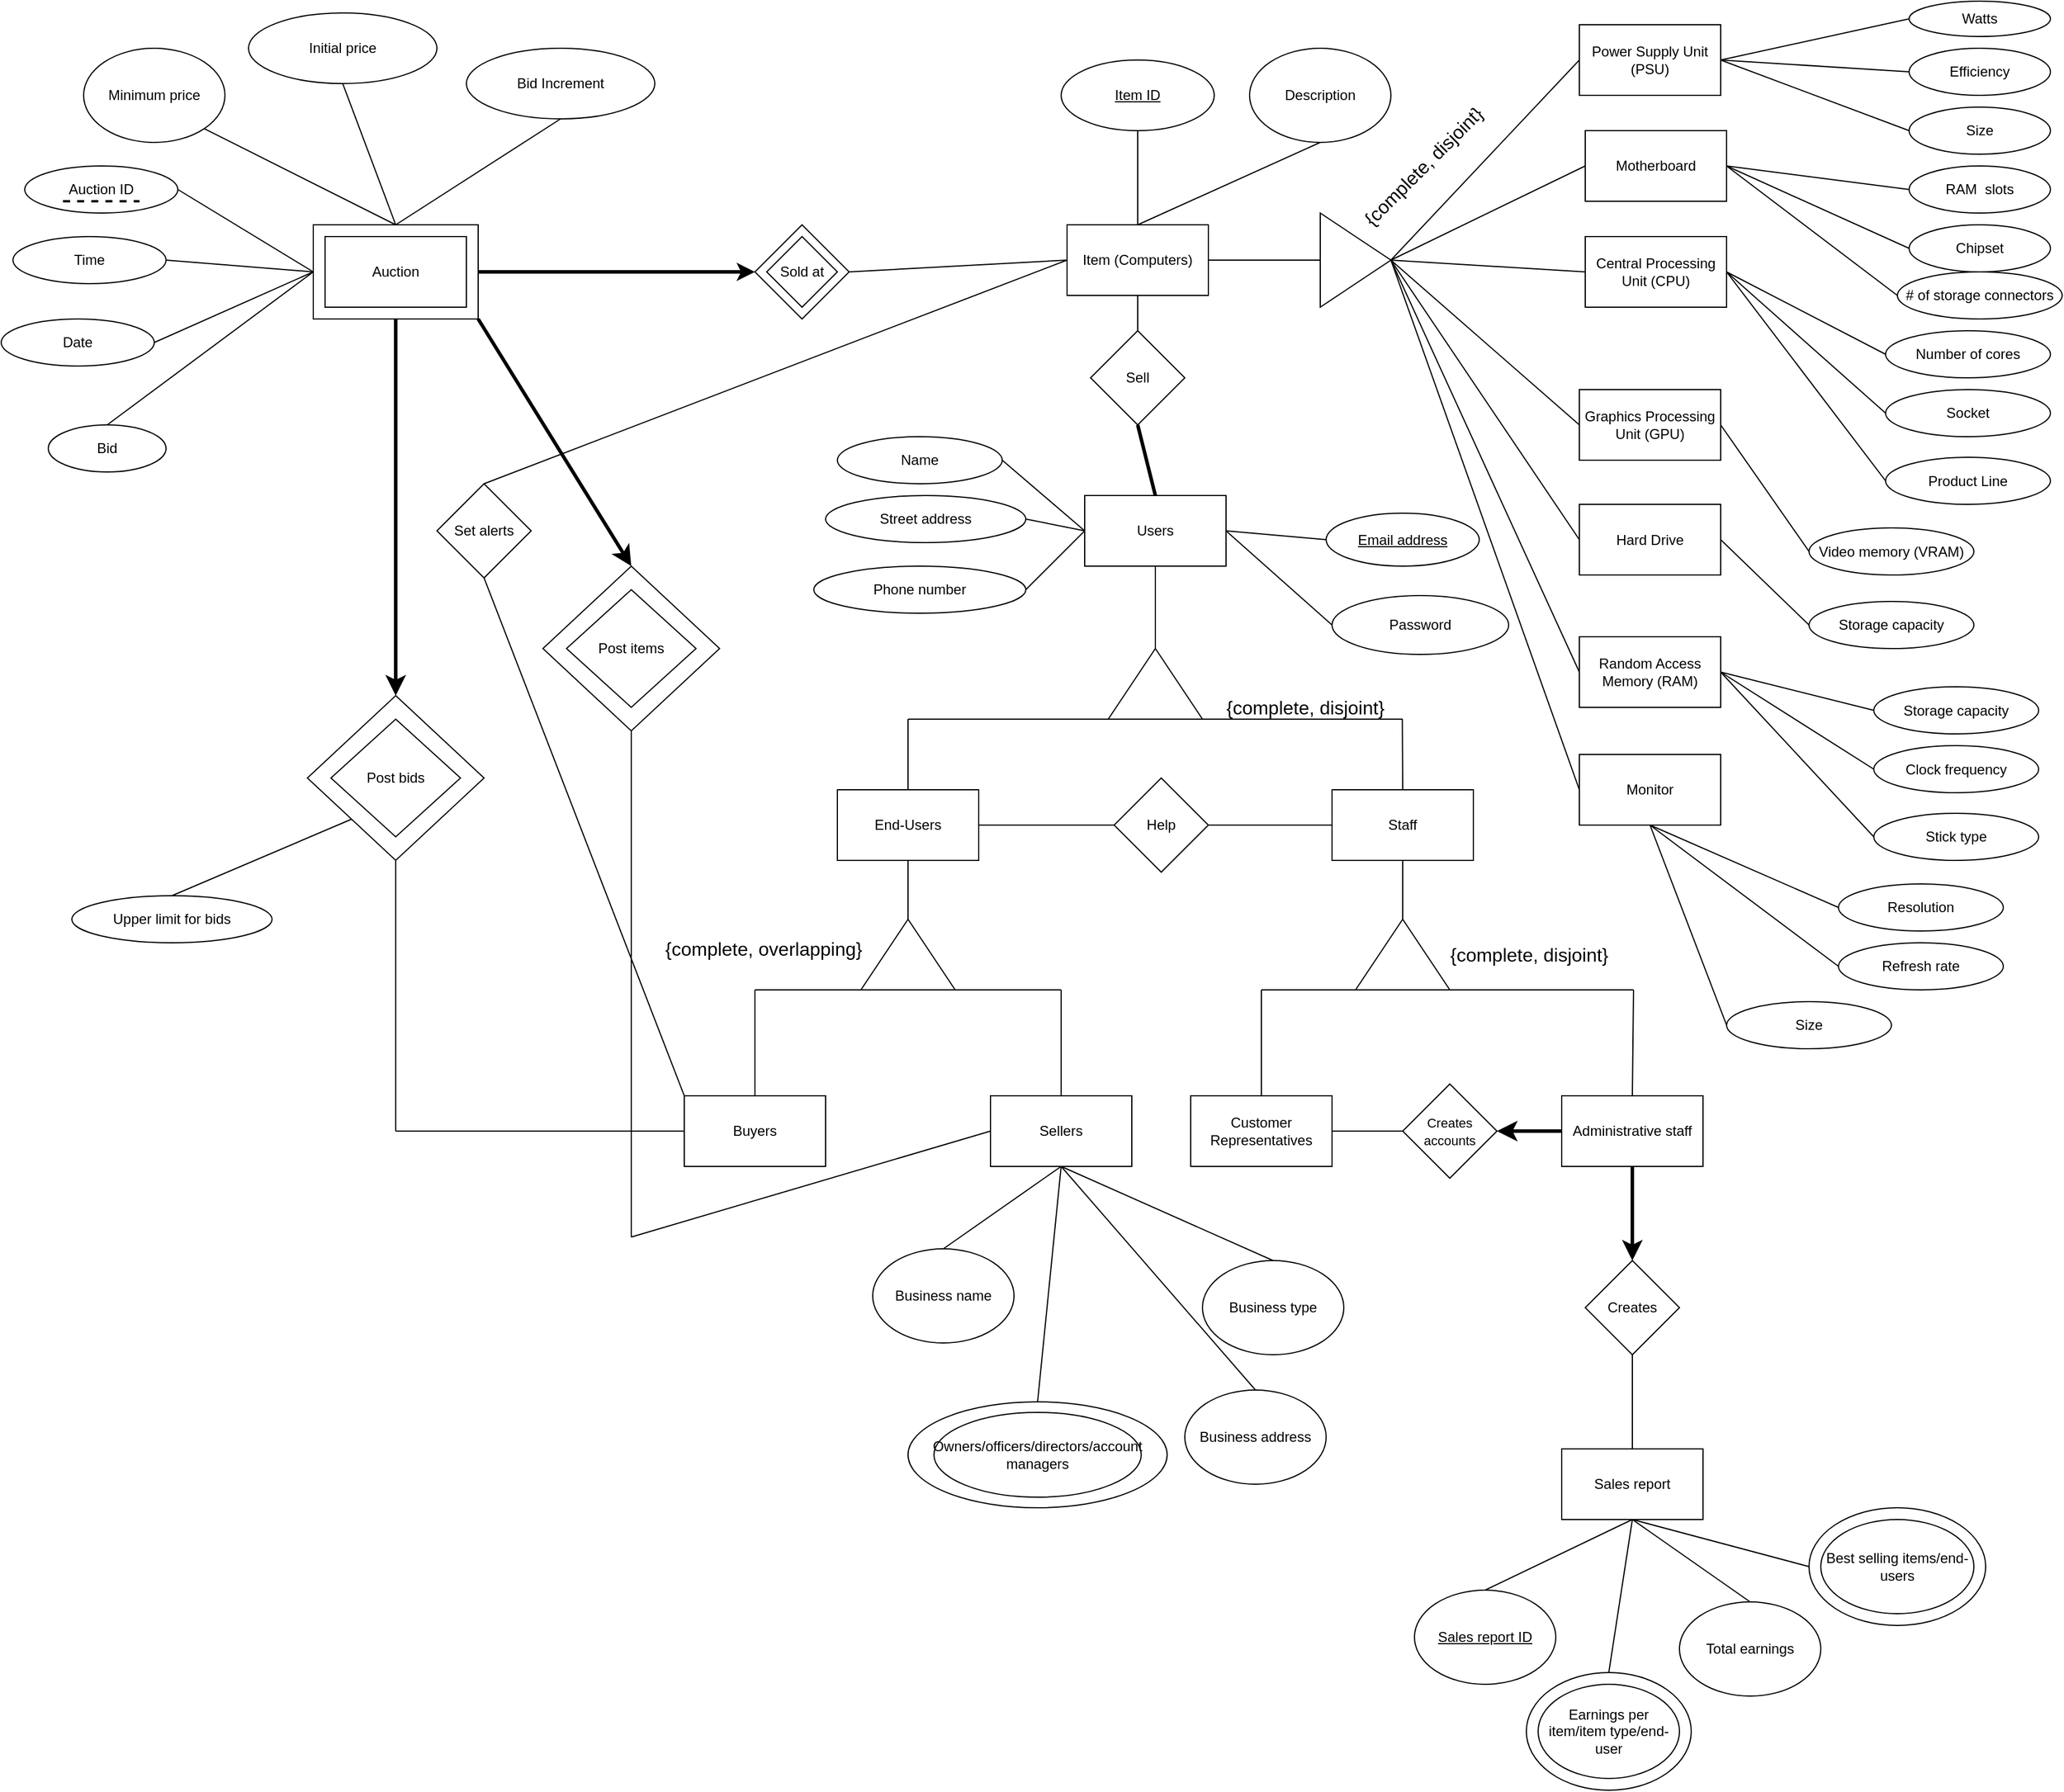 <mxfile version="24.0.7" type="device">
  <diagram id="R2lEEEUBdFMjLlhIrx00" name="Page-1">
    <mxGraphModel dx="3500" dy="2560" grid="1" gridSize="10" guides="1" tooltips="1" connect="1" arrows="1" fold="1" page="1" pageScale="1" pageWidth="1900" pageHeight="1900" math="0" shadow="0" extFonts="Permanent Marker^https://fonts.googleapis.com/css?family=Permanent+Marker">
      <root>
        <mxCell id="0" />
        <mxCell id="1" parent="0" />
        <mxCell id="pRzYhvpfBcUrYCqgIIzx-1" value="&lt;div&gt;Users&lt;/div&gt;" style="rounded=0;whiteSpace=wrap;html=1;" parent="1" vertex="1">
          <mxGeometry x="-940" y="-1480" width="120" height="60" as="geometry" />
        </mxCell>
        <mxCell id="pRzYhvpfBcUrYCqgIIzx-2" value="" style="triangle;whiteSpace=wrap;html=1;rotation=-90;" parent="1" vertex="1">
          <mxGeometry x="-910" y="-1360" width="60" height="80" as="geometry" />
        </mxCell>
        <mxCell id="pRzYhvpfBcUrYCqgIIzx-3" value="&lt;div&gt;End-Users&lt;/div&gt;" style="rounded=0;whiteSpace=wrap;html=1;" parent="1" vertex="1">
          <mxGeometry x="-1150" y="-1230" width="120" height="60" as="geometry" />
        </mxCell>
        <mxCell id="pRzYhvpfBcUrYCqgIIzx-4" value="Staff" style="rounded=0;whiteSpace=wrap;html=1;" parent="1" vertex="1">
          <mxGeometry x="-730" y="-1230" width="120" height="60" as="geometry" />
        </mxCell>
        <mxCell id="pRzYhvpfBcUrYCqgIIzx-5" value="" style="triangle;whiteSpace=wrap;html=1;rotation=-90;" parent="1" vertex="1">
          <mxGeometry x="-1120" y="-1130" width="60" height="80" as="geometry" />
        </mxCell>
        <mxCell id="pRzYhvpfBcUrYCqgIIzx-6" value="" style="triangle;whiteSpace=wrap;html=1;rotation=-90;" parent="1" vertex="1">
          <mxGeometry x="-700" y="-1130" width="60" height="80" as="geometry" />
        </mxCell>
        <mxCell id="pRzYhvpfBcUrYCqgIIzx-7" value="Buyers" style="rounded=0;whiteSpace=wrap;html=1;" parent="1" vertex="1">
          <mxGeometry x="-1280" y="-970" width="120" height="60" as="geometry" />
        </mxCell>
        <mxCell id="pRzYhvpfBcUrYCqgIIzx-8" value="Administrative staff" style="rounded=0;whiteSpace=wrap;html=1;" parent="1" vertex="1">
          <mxGeometry x="-535" y="-970" width="120" height="60" as="geometry" />
        </mxCell>
        <mxCell id="pRzYhvpfBcUrYCqgIIzx-9" value="Customer Representatives" style="rounded=0;whiteSpace=wrap;html=1;" parent="1" vertex="1">
          <mxGeometry x="-850" y="-970" width="120" height="60" as="geometry" />
        </mxCell>
        <mxCell id="pRzYhvpfBcUrYCqgIIzx-10" value="Sellers" style="rounded=0;whiteSpace=wrap;html=1;" parent="1" vertex="1">
          <mxGeometry x="-1020" y="-970" width="120" height="60" as="geometry" />
        </mxCell>
        <mxCell id="pRzYhvpfBcUrYCqgIIzx-12" value="" style="endArrow=none;html=1;rounded=0;fontSize=12;startSize=8;endSize=8;curved=1;entryX=0.5;entryY=1;entryDx=0;entryDy=0;exitX=1;exitY=0.5;exitDx=0;exitDy=0;" parent="1" source="pRzYhvpfBcUrYCqgIIzx-2" target="pRzYhvpfBcUrYCqgIIzx-1" edge="1">
          <mxGeometry width="50" height="50" relative="1" as="geometry">
            <mxPoint x="-740" y="-1160" as="sourcePoint" />
            <mxPoint x="-690" y="-1210" as="targetPoint" />
          </mxGeometry>
        </mxCell>
        <mxCell id="pRzYhvpfBcUrYCqgIIzx-13" value="" style="endArrow=none;html=1;rounded=0;fontSize=12;startSize=8;endSize=8;curved=1;exitX=0;exitY=0.986;exitDx=0;exitDy=0;exitPerimeter=0;" parent="1" source="pRzYhvpfBcUrYCqgIIzx-2" edge="1">
          <mxGeometry width="50" height="50" relative="1" as="geometry">
            <mxPoint x="-770" y="-1289.4" as="sourcePoint" />
            <mxPoint x="-670" y="-1290" as="targetPoint" />
          </mxGeometry>
        </mxCell>
        <mxCell id="pRzYhvpfBcUrYCqgIIzx-14" value="" style="endArrow=none;html=1;rounded=0;fontSize=12;startSize=8;endSize=8;curved=1;entryX=0.5;entryY=1;entryDx=0;entryDy=0;exitX=0.5;exitY=0;exitDx=0;exitDy=0;" parent="1" source="pRzYhvpfBcUrYCqgIIzx-4" edge="1">
          <mxGeometry width="50" height="50" relative="1" as="geometry">
            <mxPoint x="-670" y="-1250" as="sourcePoint" />
            <mxPoint x="-670.31" y="-1290" as="targetPoint" />
          </mxGeometry>
        </mxCell>
        <mxCell id="pRzYhvpfBcUrYCqgIIzx-15" value="" style="endArrow=none;html=1;rounded=0;fontSize=12;startSize=8;endSize=8;curved=1;exitX=0;exitY=0.986;exitDx=0;exitDy=0;exitPerimeter=0;" parent="1" edge="1">
          <mxGeometry width="50" height="50" relative="1" as="geometry">
            <mxPoint x="-1090" y="-1290" as="sourcePoint" />
            <mxPoint x="-919" y="-1290" as="targetPoint" />
          </mxGeometry>
        </mxCell>
        <mxCell id="pRzYhvpfBcUrYCqgIIzx-16" value="" style="endArrow=none;html=1;rounded=0;fontSize=12;startSize=8;endSize=8;curved=1;entryX=0.5;entryY=1;entryDx=0;entryDy=0;exitX=0.5;exitY=0;exitDx=0;exitDy=0;" parent="1" source="pRzYhvpfBcUrYCqgIIzx-3" edge="1">
          <mxGeometry width="50" height="50" relative="1" as="geometry">
            <mxPoint x="-1090" y="-1250" as="sourcePoint" />
            <mxPoint x="-1090" y="-1290" as="targetPoint" />
          </mxGeometry>
        </mxCell>
        <mxCell id="pRzYhvpfBcUrYCqgIIzx-17" value="" style="endArrow=none;html=1;rounded=0;fontSize=12;startSize=8;endSize=8;curved=1;entryX=0.5;entryY=1;entryDx=0;entryDy=0;exitX=1;exitY=0.5;exitDx=0;exitDy=0;" parent="1" source="pRzYhvpfBcUrYCqgIIzx-5" target="pRzYhvpfBcUrYCqgIIzx-3" edge="1">
          <mxGeometry width="50" height="50" relative="1" as="geometry">
            <mxPoint x="-1080" y="-1220" as="sourcePoint" />
            <mxPoint x="-1080" y="-1280" as="targetPoint" />
          </mxGeometry>
        </mxCell>
        <mxCell id="pRzYhvpfBcUrYCqgIIzx-18" value="" style="endArrow=none;html=1;rounded=0;fontSize=12;startSize=8;endSize=8;curved=1;entryX=0.5;entryY=1;entryDx=0;entryDy=0;exitX=1;exitY=0.5;exitDx=0;exitDy=0;" parent="1" source="pRzYhvpfBcUrYCqgIIzx-6" target="pRzYhvpfBcUrYCqgIIzx-4" edge="1">
          <mxGeometry width="50" height="50" relative="1" as="geometry">
            <mxPoint x="-770" y="-1040" as="sourcePoint" />
            <mxPoint x="-770" y="-1100" as="targetPoint" />
          </mxGeometry>
        </mxCell>
        <mxCell id="pRzYhvpfBcUrYCqgIIzx-19" value="" style="endArrow=none;html=1;rounded=0;fontSize=12;startSize=8;endSize=8;curved=1;exitX=0;exitY=1.002;exitDx=0;exitDy=0;exitPerimeter=0;" parent="1" source="pRzYhvpfBcUrYCqgIIzx-5" edge="1">
          <mxGeometry width="50" height="50" relative="1" as="geometry">
            <mxPoint x="-1020" y="-1060" as="sourcePoint" />
            <mxPoint x="-960" y="-1060" as="targetPoint" />
          </mxGeometry>
        </mxCell>
        <mxCell id="pRzYhvpfBcUrYCqgIIzx-20" value="" style="endArrow=none;html=1;rounded=0;fontSize=12;startSize=8;endSize=8;curved=1;" parent="1" edge="1">
          <mxGeometry width="50" height="50" relative="1" as="geometry">
            <mxPoint x="-1220" y="-1060" as="sourcePoint" />
            <mxPoint x="-1130" y="-1060" as="targetPoint" />
          </mxGeometry>
        </mxCell>
        <mxCell id="pRzYhvpfBcUrYCqgIIzx-21" value="" style="endArrow=none;html=1;rounded=0;fontSize=12;startSize=8;endSize=8;curved=1;exitX=0.5;exitY=0;exitDx=0;exitDy=0;" parent="1" source="pRzYhvpfBcUrYCqgIIzx-7" edge="1">
          <mxGeometry width="50" height="50" relative="1" as="geometry">
            <mxPoint x="-1110" y="-990" as="sourcePoint" />
            <mxPoint x="-1220" y="-1060" as="targetPoint" />
          </mxGeometry>
        </mxCell>
        <mxCell id="pRzYhvpfBcUrYCqgIIzx-22" value="" style="endArrow=none;html=1;rounded=0;fontSize=12;startSize=8;endSize=8;curved=1;exitX=0.5;exitY=0;exitDx=0;exitDy=0;" parent="1" source="pRzYhvpfBcUrYCqgIIzx-10" edge="1">
          <mxGeometry width="50" height="50" relative="1" as="geometry">
            <mxPoint x="-1070" y="-1100" as="sourcePoint" />
            <mxPoint x="-960" y="-1060" as="targetPoint" />
          </mxGeometry>
        </mxCell>
        <mxCell id="pRzYhvpfBcUrYCqgIIzx-23" value="" style="endArrow=none;html=1;rounded=0;fontSize=12;startSize=8;endSize=8;curved=1;exitX=0;exitY=1.002;exitDx=0;exitDy=0;exitPerimeter=0;" parent="1" edge="1">
          <mxGeometry width="50" height="50" relative="1" as="geometry">
            <mxPoint x="-634" y="-1060" as="sourcePoint" />
            <mxPoint x="-474" y="-1060" as="targetPoint" />
          </mxGeometry>
        </mxCell>
        <mxCell id="pRzYhvpfBcUrYCqgIIzx-24" value="" style="endArrow=none;html=1;rounded=0;fontSize=12;startSize=8;endSize=8;curved=1;exitX=0.5;exitY=0;exitDx=0;exitDy=0;" parent="1" edge="1">
          <mxGeometry width="50" height="50" relative="1" as="geometry">
            <mxPoint x="-475" y="-970" as="sourcePoint" />
            <mxPoint x="-474" y="-1060" as="targetPoint" />
          </mxGeometry>
        </mxCell>
        <mxCell id="pRzYhvpfBcUrYCqgIIzx-25" value="" style="endArrow=none;html=1;rounded=0;fontSize=12;startSize=8;endSize=8;curved=1;" parent="1" edge="1">
          <mxGeometry width="50" height="50" relative="1" as="geometry">
            <mxPoint x="-790" y="-1060" as="sourcePoint" />
            <mxPoint x="-700" y="-1060" as="targetPoint" />
          </mxGeometry>
        </mxCell>
        <mxCell id="pRzYhvpfBcUrYCqgIIzx-26" value="" style="endArrow=none;html=1;rounded=0;fontSize=12;startSize=8;endSize=8;curved=1;exitX=0.5;exitY=0;exitDx=0;exitDy=0;" parent="1" edge="1">
          <mxGeometry width="50" height="50" relative="1" as="geometry">
            <mxPoint x="-790" y="-970" as="sourcePoint" />
            <mxPoint x="-790" y="-1060" as="targetPoint" />
          </mxGeometry>
        </mxCell>
        <mxCell id="pRzYhvpfBcUrYCqgIIzx-27" value="{complete, overlapping}" style="text;html=1;align=center;verticalAlign=middle;whiteSpace=wrap;rounded=0;fontSize=16;" parent="1" vertex="1">
          <mxGeometry x="-1300" y="-1110" width="175" height="30" as="geometry" />
        </mxCell>
        <mxCell id="pRzYhvpfBcUrYCqgIIzx-28" value="{complete, disjoint}" style="text;html=1;align=center;verticalAlign=middle;whiteSpace=wrap;rounded=0;fontSize=16;rotation=-45;" parent="1" vertex="1">
          <mxGeometry x="-725" y="-1775" width="145" height="30" as="geometry" />
        </mxCell>
        <mxCell id="pRzYhvpfBcUrYCqgIIzx-29" value="{complete, disjoint}" style="text;html=1;align=center;verticalAlign=middle;whiteSpace=wrap;rounded=0;fontSize=16;" parent="1" vertex="1">
          <mxGeometry x="-635" y="-1105" width="145" height="30" as="geometry" />
        </mxCell>
        <mxCell id="pRzYhvpfBcUrYCqgIIzx-30" value="Item (Computers)" style="rounded=0;whiteSpace=wrap;html=1;" parent="1" vertex="1">
          <mxGeometry x="-955" y="-1710" width="120" height="60" as="geometry" />
        </mxCell>
        <mxCell id="pRzYhvpfBcUrYCqgIIzx-32" value="Date" style="ellipse;whiteSpace=wrap;html=1;" parent="1" vertex="1">
          <mxGeometry x="-1860" y="-1630" width="130" height="40" as="geometry" />
        </mxCell>
        <mxCell id="pRzYhvpfBcUrYCqgIIzx-33" value="Time" style="ellipse;whiteSpace=wrap;html=1;" parent="1" vertex="1">
          <mxGeometry x="-1850" y="-1700" width="130" height="40" as="geometry" />
        </mxCell>
        <mxCell id="pRzYhvpfBcUrYCqgIIzx-34" value="" style="endArrow=none;html=1;rounded=0;fontSize=12;startSize=8;endSize=8;curved=1;entryX=0;entryY=0.5;entryDx=0;entryDy=0;exitX=1;exitY=0.5;exitDx=0;exitDy=0;" parent="1" source="pRzYhvpfBcUrYCqgIIzx-33" target="eabMVtIRwN8n3JuVJz9i-25" edge="1">
          <mxGeometry width="50" height="50" relative="1" as="geometry">
            <mxPoint x="-1770" y="-1350" as="sourcePoint" />
            <mxPoint x="-1770" y="-1420" as="targetPoint" />
          </mxGeometry>
        </mxCell>
        <mxCell id="pRzYhvpfBcUrYCqgIIzx-35" value="" style="endArrow=none;html=1;rounded=0;fontSize=12;startSize=8;endSize=8;curved=1;entryX=0;entryY=0.5;entryDx=0;entryDy=0;exitX=1;exitY=0.5;exitDx=0;exitDy=0;" parent="1" source="pRzYhvpfBcUrYCqgIIzx-32" target="eabMVtIRwN8n3JuVJz9i-25" edge="1">
          <mxGeometry width="50" height="50" relative="1" as="geometry">
            <mxPoint x="-1760" y="-1340" as="sourcePoint" />
            <mxPoint x="-1760" y="-1410" as="targetPoint" />
          </mxGeometry>
        </mxCell>
        <mxCell id="pRzYhvpfBcUrYCqgIIzx-36" value="Initial price" style="ellipse;whiteSpace=wrap;html=1;" parent="1" vertex="1">
          <mxGeometry x="-1650" y="-1890" width="160" height="60" as="geometry" />
        </mxCell>
        <mxCell id="pRzYhvpfBcUrYCqgIIzx-37" value="Bid Increment" style="ellipse;whiteSpace=wrap;html=1;" parent="1" vertex="1">
          <mxGeometry x="-1465" y="-1860" width="160" height="60" as="geometry" />
        </mxCell>
        <mxCell id="pRzYhvpfBcUrYCqgIIzx-40" value="" style="endArrow=none;html=1;rounded=0;fontSize=12;startSize=8;endSize=8;curved=1;entryX=0;entryY=0.5;entryDx=0;entryDy=0;" parent="1" target="pRzYhvpfBcUrYCqgIIzx-7" edge="1">
          <mxGeometry width="50" height="50" relative="1" as="geometry">
            <mxPoint x="-1525" y="-940" as="sourcePoint" />
            <mxPoint x="-1280" y="-1380" as="targetPoint" />
          </mxGeometry>
        </mxCell>
        <mxCell id="pRzYhvpfBcUrYCqgIIzx-41" value="" style="endArrow=none;html=1;rounded=0;fontSize=12;startSize=8;endSize=8;curved=1;entryX=0.5;entryY=1;entryDx=0;entryDy=0;exitX=0.5;exitY=0;exitDx=0;exitDy=0;strokeWidth=3;startArrow=classic;startFill=1;" parent="1" source="eabMVtIRwN8n3JuVJz9i-42" target="pRzYhvpfBcUrYCqgIIzx-31" edge="1">
          <mxGeometry width="50" height="50" relative="1" as="geometry">
            <mxPoint x="-1588" y="-1470" as="sourcePoint" />
            <mxPoint x="-600" y="-1630" as="targetPoint" />
          </mxGeometry>
        </mxCell>
        <mxCell id="pRzYhvpfBcUrYCqgIIzx-43" value="" style="endArrow=none;html=1;rounded=0;fontSize=12;startSize=8;endSize=8;curved=1;entryX=0.5;entryY=1;entryDx=0;entryDy=0;exitX=0.5;exitY=0;exitDx=0;exitDy=0;" parent="1" source="eabMVtIRwN8n3JuVJz9i-25" target="pRzYhvpfBcUrYCqgIIzx-36" edge="1">
          <mxGeometry width="50" height="50" relative="1" as="geometry">
            <mxPoint x="-1375" y="-1550" as="sourcePoint" />
            <mxPoint x="-1500" y="-1640" as="targetPoint" />
          </mxGeometry>
        </mxCell>
        <mxCell id="pRzYhvpfBcUrYCqgIIzx-44" value="" style="endArrow=none;html=1;rounded=0;fontSize=12;startSize=8;endSize=8;curved=1;entryX=0.5;entryY=1;entryDx=0;entryDy=0;exitX=0.5;exitY=0;exitDx=0;exitDy=0;" parent="1" source="eabMVtIRwN8n3JuVJz9i-25" target="pRzYhvpfBcUrYCqgIIzx-37" edge="1">
          <mxGeometry width="50" height="50" relative="1" as="geometry">
            <mxPoint x="-1500" y="-1700" as="sourcePoint" />
            <mxPoint x="-1730" y="-1810" as="targetPoint" />
          </mxGeometry>
        </mxCell>
        <mxCell id="eabMVtIRwN8n3JuVJz9i-1" value="Name" style="ellipse;whiteSpace=wrap;html=1;" parent="1" vertex="1">
          <mxGeometry x="-1150" y="-1530" width="140" height="40" as="geometry" />
        </mxCell>
        <mxCell id="eabMVtIRwN8n3JuVJz9i-2" value="&lt;u&gt;Email address&lt;/u&gt;" style="ellipse;whiteSpace=wrap;html=1;" parent="1" vertex="1">
          <mxGeometry x="-735" y="-1465" width="130" height="45" as="geometry" />
        </mxCell>
        <mxCell id="eabMVtIRwN8n3JuVJz9i-3" value="Password" style="ellipse;whiteSpace=wrap;html=1;" parent="1" vertex="1">
          <mxGeometry x="-730" y="-1395" width="150" height="50" as="geometry" />
        </mxCell>
        <mxCell id="eabMVtIRwN8n3JuVJz9i-4" value="" style="endArrow=none;html=1;rounded=0;fontSize=12;startSize=8;endSize=8;curved=1;entryX=1;entryY=0.5;entryDx=0;entryDy=0;exitX=0;exitY=0.5;exitDx=0;exitDy=0;" parent="1" source="eabMVtIRwN8n3JuVJz9i-3" target="pRzYhvpfBcUrYCqgIIzx-1" edge="1">
          <mxGeometry width="50" height="50" relative="1" as="geometry">
            <mxPoint x="-870" y="-1340" as="sourcePoint" />
            <mxPoint x="-870" y="-1410" as="targetPoint" />
          </mxGeometry>
        </mxCell>
        <mxCell id="eabMVtIRwN8n3JuVJz9i-5" value="" style="endArrow=none;html=1;rounded=0;fontSize=12;startSize=8;endSize=8;curved=1;entryX=0;entryY=0.5;entryDx=0;entryDy=0;exitX=1;exitY=0.5;exitDx=0;exitDy=0;" parent="1" source="pRzYhvpfBcUrYCqgIIzx-1" target="eabMVtIRwN8n3JuVJz9i-2" edge="1">
          <mxGeometry width="50" height="50" relative="1" as="geometry">
            <mxPoint x="-860" y="-1330" as="sourcePoint" />
            <mxPoint x="-860" y="-1400" as="targetPoint" />
          </mxGeometry>
        </mxCell>
        <mxCell id="eabMVtIRwN8n3JuVJz9i-6" value="" style="endArrow=none;html=1;rounded=0;fontSize=12;startSize=8;endSize=8;curved=1;entryX=0;entryY=0.5;entryDx=0;entryDy=0;exitX=1;exitY=0.5;exitDx=0;exitDy=0;" parent="1" source="eabMVtIRwN8n3JuVJz9i-1" target="pRzYhvpfBcUrYCqgIIzx-1" edge="1">
          <mxGeometry width="50" height="50" relative="1" as="geometry">
            <mxPoint x="-850" y="-1320" as="sourcePoint" />
            <mxPoint x="-850" y="-1390" as="targetPoint" />
          </mxGeometry>
        </mxCell>
        <mxCell id="eabMVtIRwN8n3JuVJz9i-7" value="Street address" style="ellipse;whiteSpace=wrap;html=1;" parent="1" vertex="1">
          <mxGeometry x="-1160" y="-1480" width="170" height="40" as="geometry" />
        </mxCell>
        <mxCell id="eabMVtIRwN8n3JuVJz9i-8" value="Phone number" style="ellipse;whiteSpace=wrap;html=1;" parent="1" vertex="1">
          <mxGeometry x="-1170" y="-1420" width="180" height="40" as="geometry" />
        </mxCell>
        <mxCell id="eabMVtIRwN8n3JuVJz9i-9" value="" style="endArrow=none;html=1;rounded=0;fontSize=12;startSize=8;endSize=8;curved=1;entryX=0;entryY=0.5;entryDx=0;entryDy=0;exitX=1;exitY=0.5;exitDx=0;exitDy=0;" parent="1" source="eabMVtIRwN8n3JuVJz9i-7" target="pRzYhvpfBcUrYCqgIIzx-1" edge="1">
          <mxGeometry width="50" height="50" relative="1" as="geometry">
            <mxPoint x="-1000" y="-1432" as="sourcePoint" />
            <mxPoint x="-930" y="-1440" as="targetPoint" />
          </mxGeometry>
        </mxCell>
        <mxCell id="eabMVtIRwN8n3JuVJz9i-10" value="" style="endArrow=none;html=1;rounded=0;fontSize=12;startSize=8;endSize=8;curved=1;entryX=0;entryY=0.5;entryDx=0;entryDy=0;exitX=1;exitY=0.5;exitDx=0;exitDy=0;" parent="1" source="eabMVtIRwN8n3JuVJz9i-8" target="pRzYhvpfBcUrYCqgIIzx-1" edge="1">
          <mxGeometry width="50" height="50" relative="1" as="geometry">
            <mxPoint x="-990" y="-1422" as="sourcePoint" />
            <mxPoint x="-920" y="-1430" as="targetPoint" />
          </mxGeometry>
        </mxCell>
        <mxCell id="eabMVtIRwN8n3JuVJz9i-11" value="Business name" style="ellipse;whiteSpace=wrap;html=1;" parent="1" vertex="1">
          <mxGeometry x="-1120" y="-840" width="120" height="80" as="geometry" />
        </mxCell>
        <mxCell id="eabMVtIRwN8n3JuVJz9i-13" value="Business address" style="ellipse;whiteSpace=wrap;html=1;" parent="1" vertex="1">
          <mxGeometry x="-855" y="-720" width="120" height="80" as="geometry" />
        </mxCell>
        <mxCell id="eabMVtIRwN8n3JuVJz9i-14" value="Business type" style="ellipse;whiteSpace=wrap;html=1;" parent="1" vertex="1">
          <mxGeometry x="-840" y="-830" width="120" height="80" as="geometry" />
        </mxCell>
        <mxCell id="eabMVtIRwN8n3JuVJz9i-18" value="" style="group" parent="1" vertex="1" connectable="0">
          <mxGeometry x="-1090" y="-710" width="220" height="90" as="geometry" />
        </mxCell>
        <mxCell id="eabMVtIRwN8n3JuVJz9i-17" value="" style="ellipse;whiteSpace=wrap;html=1;" parent="eabMVtIRwN8n3JuVJz9i-18" vertex="1">
          <mxGeometry width="220" height="90" as="geometry" />
        </mxCell>
        <mxCell id="eabMVtIRwN8n3JuVJz9i-12" value="Owners/officers/directors/account managers" style="ellipse;whiteSpace=wrap;html=1;" parent="eabMVtIRwN8n3JuVJz9i-18" vertex="1">
          <mxGeometry x="22" y="9" width="176" height="72" as="geometry" />
        </mxCell>
        <mxCell id="eabMVtIRwN8n3JuVJz9i-19" value="" style="endArrow=none;html=1;rounded=0;fontSize=12;startSize=8;endSize=8;curved=1;exitX=0.5;exitY=0;exitDx=0;exitDy=0;entryX=0.5;entryY=1;entryDx=0;entryDy=0;" parent="1" source="eabMVtIRwN8n3JuVJz9i-11" target="pRzYhvpfBcUrYCqgIIzx-10" edge="1">
          <mxGeometry width="50" height="50" relative="1" as="geometry">
            <mxPoint x="-950" y="-960" as="sourcePoint" />
            <mxPoint x="-950" y="-1050" as="targetPoint" />
          </mxGeometry>
        </mxCell>
        <mxCell id="eabMVtIRwN8n3JuVJz9i-20" value="" style="endArrow=none;html=1;rounded=0;fontSize=12;startSize=8;endSize=8;curved=1;exitX=0.5;exitY=0;exitDx=0;exitDy=0;entryX=0.5;entryY=1;entryDx=0;entryDy=0;" parent="1" source="eabMVtIRwN8n3JuVJz9i-17" target="pRzYhvpfBcUrYCqgIIzx-10" edge="1">
          <mxGeometry width="50" height="50" relative="1" as="geometry">
            <mxPoint x="-940" y="-950" as="sourcePoint" />
            <mxPoint x="-940" y="-1040" as="targetPoint" />
          </mxGeometry>
        </mxCell>
        <mxCell id="eabMVtIRwN8n3JuVJz9i-21" value="" style="endArrow=none;html=1;rounded=0;fontSize=12;startSize=8;endSize=8;curved=1;exitX=0.5;exitY=0;exitDx=0;exitDy=0;entryX=0.5;entryY=1;entryDx=0;entryDy=0;" parent="1" source="eabMVtIRwN8n3JuVJz9i-14" target="pRzYhvpfBcUrYCqgIIzx-10" edge="1">
          <mxGeometry width="50" height="50" relative="1" as="geometry">
            <mxPoint x="-930" y="-940" as="sourcePoint" />
            <mxPoint x="-930" y="-1030" as="targetPoint" />
          </mxGeometry>
        </mxCell>
        <mxCell id="eabMVtIRwN8n3JuVJz9i-22" value="" style="endArrow=none;html=1;rounded=0;fontSize=12;startSize=8;endSize=8;curved=1;exitX=0.5;exitY=0;exitDx=0;exitDy=0;entryX=0.5;entryY=1;entryDx=0;entryDy=0;" parent="1" source="eabMVtIRwN8n3JuVJz9i-13" target="pRzYhvpfBcUrYCqgIIzx-10" edge="1">
          <mxGeometry width="50" height="50" relative="1" as="geometry">
            <mxPoint x="-920" y="-930" as="sourcePoint" />
            <mxPoint x="-920" y="-1020" as="targetPoint" />
          </mxGeometry>
        </mxCell>
        <mxCell id="eabMVtIRwN8n3JuVJz9i-23" value="Minimum price" style="ellipse;whiteSpace=wrap;html=1;" parent="1" vertex="1">
          <mxGeometry x="-1790" y="-1860" width="120" height="80" as="geometry" />
        </mxCell>
        <mxCell id="eabMVtIRwN8n3JuVJz9i-24" value="" style="endArrow=none;html=1;rounded=0;fontSize=12;startSize=8;endSize=8;curved=1;entryX=1;entryY=1;entryDx=0;entryDy=0;exitX=0.5;exitY=0;exitDx=0;exitDy=0;" parent="1" source="eabMVtIRwN8n3JuVJz9i-25" target="eabMVtIRwN8n3JuVJz9i-23" edge="1">
          <mxGeometry width="50" height="50" relative="1" as="geometry">
            <mxPoint x="-1500" y="-1700" as="sourcePoint" />
            <mxPoint x="-1560" y="-1820" as="targetPoint" />
          </mxGeometry>
        </mxCell>
        <mxCell id="eabMVtIRwN8n3JuVJz9i-26" value="" style="group" parent="1" vertex="1" connectable="0">
          <mxGeometry x="-1595" y="-1710" width="140" height="80" as="geometry" />
        </mxCell>
        <mxCell id="eabMVtIRwN8n3JuVJz9i-25" value="" style="rounded=0;whiteSpace=wrap;html=1;" parent="eabMVtIRwN8n3JuVJz9i-26" vertex="1">
          <mxGeometry width="140" height="80" as="geometry" />
        </mxCell>
        <mxCell id="pRzYhvpfBcUrYCqgIIzx-31" value="Auction" style="rounded=0;whiteSpace=wrap;html=1;" parent="eabMVtIRwN8n3JuVJz9i-26" vertex="1">
          <mxGeometry x="10" y="10" width="120" height="60" as="geometry" />
        </mxCell>
        <mxCell id="eabMVtIRwN8n3JuVJz9i-29" value="" style="group" parent="1" vertex="1" connectable="0">
          <mxGeometry x="-1220" y="-1710" width="80" height="80" as="geometry" />
        </mxCell>
        <mxCell id="eabMVtIRwN8n3JuVJz9i-27" value="" style="rhombus;whiteSpace=wrap;html=1;" parent="eabMVtIRwN8n3JuVJz9i-29" vertex="1">
          <mxGeometry width="80" height="80" as="geometry" />
        </mxCell>
        <mxCell id="eabMVtIRwN8n3JuVJz9i-28" value="Sold at" style="rhombus;whiteSpace=wrap;html=1;" parent="eabMVtIRwN8n3JuVJz9i-29" vertex="1">
          <mxGeometry x="10" y="10" width="60" height="60" as="geometry" />
        </mxCell>
        <mxCell id="eabMVtIRwN8n3JuVJz9i-30" value="" style="endArrow=none;html=1;rounded=0;fontSize=12;curved=1;entryX=1;entryY=0.5;entryDx=0;entryDy=0;exitX=0;exitY=0.5;exitDx=0;exitDy=0;strokeWidth=3;startArrow=classic;startFill=1;" parent="1" source="eabMVtIRwN8n3JuVJz9i-27" target="eabMVtIRwN8n3JuVJz9i-25" edge="1">
          <mxGeometry width="50" height="50" relative="1" as="geometry">
            <mxPoint x="-1515" y="-1220" as="sourcePoint" />
            <mxPoint x="-1495" y="-1620" as="targetPoint" />
          </mxGeometry>
        </mxCell>
        <mxCell id="eabMVtIRwN8n3JuVJz9i-31" value="" style="endArrow=none;html=1;rounded=0;fontSize=12;startSize=8;endSize=8;curved=1;entryX=0;entryY=0.5;entryDx=0;entryDy=0;exitX=1;exitY=0.5;exitDx=0;exitDy=0;strokeWidth=1;startArrow=none;startFill=0;" parent="1" source="eabMVtIRwN8n3JuVJz9i-27" target="pRzYhvpfBcUrYCqgIIzx-30" edge="1">
          <mxGeometry width="50" height="50" relative="1" as="geometry">
            <mxPoint x="-1210" y="-1660" as="sourcePoint" />
            <mxPoint x="-1425" y="-1650" as="targetPoint" />
          </mxGeometry>
        </mxCell>
        <mxCell id="eabMVtIRwN8n3JuVJz9i-32" value="&lt;u&gt;Item ID&lt;/u&gt;" style="ellipse;whiteSpace=wrap;html=1;" parent="1" vertex="1">
          <mxGeometry x="-960" y="-1850" width="130" height="60" as="geometry" />
        </mxCell>
        <mxCell id="eabMVtIRwN8n3JuVJz9i-33" value="" style="endArrow=none;html=1;rounded=0;fontSize=12;startSize=8;endSize=8;curved=1;entryX=0.5;entryY=1;entryDx=0;entryDy=0;exitX=0.5;exitY=0;exitDx=0;exitDy=0;" parent="1" source="pRzYhvpfBcUrYCqgIIzx-30" target="eabMVtIRwN8n3JuVJz9i-32" edge="1">
          <mxGeometry width="50" height="50" relative="1" as="geometry">
            <mxPoint x="-1240" y="-1720" as="sourcePoint" />
            <mxPoint x="-1120" y="-1830" as="targetPoint" />
          </mxGeometry>
        </mxCell>
        <mxCell id="eabMVtIRwN8n3JuVJz9i-34" value="Description" style="ellipse;whiteSpace=wrap;html=1;" parent="1" vertex="1">
          <mxGeometry x="-800" y="-1860" width="120" height="80" as="geometry" />
        </mxCell>
        <mxCell id="eabMVtIRwN8n3JuVJz9i-36" value="" style="endArrow=none;html=1;rounded=0;fontSize=12;startSize=8;endSize=8;curved=1;entryX=0.5;entryY=1;entryDx=0;entryDy=0;exitX=0.5;exitY=0;exitDx=0;exitDy=0;" parent="1" source="pRzYhvpfBcUrYCqgIIzx-30" target="eabMVtIRwN8n3JuVJz9i-34" edge="1">
          <mxGeometry width="50" height="50" relative="1" as="geometry">
            <mxPoint x="-885" y="-1700" as="sourcePoint" />
            <mxPoint x="-875" y="-1770" as="targetPoint" />
          </mxGeometry>
        </mxCell>
        <mxCell id="eabMVtIRwN8n3JuVJz9i-38" value="Auction ID" style="ellipse;whiteSpace=wrap;html=1;" parent="1" vertex="1">
          <mxGeometry x="-1840" y="-1760" width="130" height="40" as="geometry" />
        </mxCell>
        <mxCell id="eabMVtIRwN8n3JuVJz9i-39" value="" style="endArrow=none;html=1;rounded=0;fontSize=12;startSize=8;endSize=8;curved=1;entryX=0;entryY=0.5;entryDx=0;entryDy=0;exitX=1;exitY=0.5;exitDx=0;exitDy=0;" parent="1" source="eabMVtIRwN8n3JuVJz9i-38" target="eabMVtIRwN8n3JuVJz9i-25" edge="1">
          <mxGeometry width="50" height="50" relative="1" as="geometry">
            <mxPoint x="-1670" y="-1610" as="sourcePoint" />
            <mxPoint x="-1475" y="-1920" as="targetPoint" />
          </mxGeometry>
        </mxCell>
        <mxCell id="eabMVtIRwN8n3JuVJz9i-40" value="" style="endArrow=none;dashed=1;html=1;strokeWidth=2;rounded=0;" parent="1" edge="1">
          <mxGeometry width="50" height="50" relative="1" as="geometry">
            <mxPoint x="-1807.5" y="-1730" as="sourcePoint" />
            <mxPoint x="-1742.5" y="-1730" as="targetPoint" />
          </mxGeometry>
        </mxCell>
        <mxCell id="eabMVtIRwN8n3JuVJz9i-41" value="" style="endArrow=none;html=1;rounded=0;fontSize=12;startSize=8;endSize=8;curved=1;exitX=0.5;exitY=1;exitDx=0;exitDy=0;" parent="1" source="pRzYhvpfBcUrYCqgIIzx-38" edge="1">
          <mxGeometry width="50" height="50" relative="1" as="geometry">
            <mxPoint x="-1515" y="-930" as="sourcePoint" />
            <mxPoint x="-1525" y="-940" as="targetPoint" />
          </mxGeometry>
        </mxCell>
        <mxCell id="eabMVtIRwN8n3JuVJz9i-44" value="" style="group" parent="1" vertex="1" connectable="0">
          <mxGeometry x="-1600" y="-1310" width="150" height="140" as="geometry" />
        </mxCell>
        <mxCell id="eabMVtIRwN8n3JuVJz9i-42" value="" style="rhombus;whiteSpace=wrap;html=1;" parent="eabMVtIRwN8n3JuVJz9i-44" vertex="1">
          <mxGeometry width="150" height="140" as="geometry" />
        </mxCell>
        <mxCell id="pRzYhvpfBcUrYCqgIIzx-38" value="Post bids" style="rhombus;whiteSpace=wrap;html=1;" parent="eabMVtIRwN8n3JuVJz9i-44" vertex="1">
          <mxGeometry x="20" y="20" width="110" height="100" as="geometry" />
        </mxCell>
        <mxCell id="eabMVtIRwN8n3JuVJz9i-45" value="" style="endArrow=none;html=1;rounded=0;fontSize=12;startSize=8;endSize=8;curved=1;exitX=0.5;exitY=0;exitDx=0;exitDy=0;strokeWidth=3;startArrow=classic;startFill=1;entryX=1;entryY=1;entryDx=0;entryDy=0;" parent="1" source="eabMVtIRwN8n3JuVJz9i-47" target="eabMVtIRwN8n3JuVJz9i-25" edge="1">
          <mxGeometry width="50" height="50" relative="1" as="geometry">
            <mxPoint x="-1413" y="-1490" as="sourcePoint" />
            <mxPoint x="-1455" y="-1630" as="targetPoint" />
          </mxGeometry>
        </mxCell>
        <mxCell id="eabMVtIRwN8n3JuVJz9i-46" value="" style="group" parent="1" vertex="1" connectable="0">
          <mxGeometry x="-1400" y="-1420" width="150" height="140" as="geometry" />
        </mxCell>
        <mxCell id="eabMVtIRwN8n3JuVJz9i-47" value="" style="rhombus;whiteSpace=wrap;html=1;" parent="eabMVtIRwN8n3JuVJz9i-46" vertex="1">
          <mxGeometry width="150" height="140" as="geometry" />
        </mxCell>
        <mxCell id="eabMVtIRwN8n3JuVJz9i-48" value="Post items" style="rhombus;whiteSpace=wrap;html=1;" parent="eabMVtIRwN8n3JuVJz9i-46" vertex="1">
          <mxGeometry x="20" y="20" width="110" height="100" as="geometry" />
        </mxCell>
        <mxCell id="eabMVtIRwN8n3JuVJz9i-49" value="" style="endArrow=none;html=1;rounded=0;fontSize=12;startSize=8;endSize=8;curved=1;exitX=0.5;exitY=1;exitDx=0;exitDy=0;" parent="1" source="eabMVtIRwN8n3JuVJz9i-47" edge="1">
          <mxGeometry width="50" height="50" relative="1" as="geometry">
            <mxPoint x="-1405" y="-665.83" as="sourcePoint" />
            <mxPoint x="-1325" y="-850" as="targetPoint" />
          </mxGeometry>
        </mxCell>
        <mxCell id="eabMVtIRwN8n3JuVJz9i-50" value="" style="endArrow=none;html=1;rounded=0;fontSize=12;startSize=8;endSize=8;curved=1;entryX=0;entryY=0.5;entryDx=0;entryDy=0;" parent="1" target="pRzYhvpfBcUrYCqgIIzx-10" edge="1">
          <mxGeometry width="50" height="50" relative="1" as="geometry">
            <mxPoint x="-1325" y="-850" as="sourcePoint" />
            <mxPoint x="-1025" y="-940" as="targetPoint" />
          </mxGeometry>
        </mxCell>
        <mxCell id="eabMVtIRwN8n3JuVJz9i-51" value="Upper limit for bids" style="ellipse;whiteSpace=wrap;html=1;" parent="1" vertex="1">
          <mxGeometry x="-1800" y="-1140" width="170" height="40" as="geometry" />
        </mxCell>
        <mxCell id="eabMVtIRwN8n3JuVJz9i-52" value="" style="endArrow=none;html=1;rounded=0;fontSize=12;startSize=8;endSize=8;curved=1;exitX=0.5;exitY=0;exitDx=0;exitDy=0;entryX=0;entryY=1;entryDx=0;entryDy=0;" parent="1" source="eabMVtIRwN8n3JuVJz9i-51" target="eabMVtIRwN8n3JuVJz9i-42" edge="1">
          <mxGeometry width="50" height="50" relative="1" as="geometry">
            <mxPoint x="-1195" y="-600" as="sourcePoint" />
            <mxPoint x="-1175" y="-800" as="targetPoint" />
          </mxGeometry>
        </mxCell>
        <mxCell id="eabMVtIRwN8n3JuVJz9i-53" value="Sell" style="rhombus;whiteSpace=wrap;html=1;" parent="1" vertex="1">
          <mxGeometry x="-935" y="-1620" width="80" height="80" as="geometry" />
        </mxCell>
        <mxCell id="eabMVtIRwN8n3JuVJz9i-54" value="" style="endArrow=none;html=1;rounded=0;fontSize=12;startSize=8;endSize=8;curved=1;entryX=0.5;entryY=0;entryDx=0;entryDy=0;exitX=0.5;exitY=1;exitDx=0;exitDy=0;strokeWidth=1;startArrow=none;startFill=0;" parent="1" source="pRzYhvpfBcUrYCqgIIzx-30" target="eabMVtIRwN8n3JuVJz9i-53" edge="1">
          <mxGeometry width="50" height="50" relative="1" as="geometry">
            <mxPoint x="-1130" y="-1660" as="sourcePoint" />
            <mxPoint x="-945" y="-1670" as="targetPoint" />
          </mxGeometry>
        </mxCell>
        <mxCell id="eabMVtIRwN8n3JuVJz9i-55" value="" style="endArrow=none;html=1;rounded=0;fontSize=12;startSize=8;endSize=8;curved=1;entryX=0.5;entryY=1;entryDx=0;entryDy=0;exitX=0.5;exitY=0;exitDx=0;exitDy=0;strokeWidth=3;startArrow=none;startFill=0;" parent="1" source="pRzYhvpfBcUrYCqgIIzx-1" target="eabMVtIRwN8n3JuVJz9i-53" edge="1">
          <mxGeometry width="50" height="50" relative="1" as="geometry">
            <mxPoint x="-1120" y="-1650" as="sourcePoint" />
            <mxPoint x="-935" y="-1660" as="targetPoint" />
          </mxGeometry>
        </mxCell>
        <mxCell id="eabMVtIRwN8n3JuVJz9i-56" value="Help" style="rhombus;whiteSpace=wrap;html=1;" parent="1" vertex="1">
          <mxGeometry x="-915" y="-1240" width="80" height="80" as="geometry" />
        </mxCell>
        <mxCell id="eabMVtIRwN8n3JuVJz9i-57" value="" style="endArrow=none;html=1;rounded=0;fontSize=12;startSize=8;endSize=8;curved=1;exitX=1;exitY=0.5;exitDx=0;exitDy=0;entryX=0;entryY=0.5;entryDx=0;entryDy=0;" parent="1" source="pRzYhvpfBcUrYCqgIIzx-3" target="eabMVtIRwN8n3JuVJz9i-56" edge="1">
          <mxGeometry width="50" height="50" relative="1" as="geometry">
            <mxPoint x="-1080" y="-1280" as="sourcePoint" />
            <mxPoint x="-909" y="-1280" as="targetPoint" />
          </mxGeometry>
        </mxCell>
        <mxCell id="eabMVtIRwN8n3JuVJz9i-58" value="" style="endArrow=none;html=1;rounded=0;fontSize=12;startSize=8;endSize=8;curved=1;exitX=1;exitY=0.5;exitDx=0;exitDy=0;entryX=0;entryY=0.5;entryDx=0;entryDy=0;" parent="1" source="eabMVtIRwN8n3JuVJz9i-56" target="pRzYhvpfBcUrYCqgIIzx-4" edge="1">
          <mxGeometry width="50" height="50" relative="1" as="geometry">
            <mxPoint x="-1020" y="-1190" as="sourcePoint" />
            <mxPoint x="-905" y="-1190" as="targetPoint" />
          </mxGeometry>
        </mxCell>
        <mxCell id="eabMVtIRwN8n3JuVJz9i-59" value="Set alerts" style="rhombus;whiteSpace=wrap;html=1;" parent="1" vertex="1">
          <mxGeometry x="-1490" y="-1490" width="80" height="80" as="geometry" />
        </mxCell>
        <mxCell id="eabMVtIRwN8n3JuVJz9i-60" value="" style="endArrow=none;html=1;rounded=0;fontSize=12;startSize=8;endSize=8;curved=1;exitX=0.5;exitY=1;exitDx=0;exitDy=0;entryX=0;entryY=0;entryDx=0;entryDy=0;" parent="1" source="eabMVtIRwN8n3JuVJz9i-59" target="pRzYhvpfBcUrYCqgIIzx-7" edge="1">
          <mxGeometry width="50" height="50" relative="1" as="geometry">
            <mxPoint x="-1315" y="-1270" as="sourcePoint" />
            <mxPoint x="-1315" y="-840" as="targetPoint" />
          </mxGeometry>
        </mxCell>
        <mxCell id="eabMVtIRwN8n3JuVJz9i-61" value="" style="endArrow=none;html=1;rounded=0;fontSize=12;startSize=8;endSize=8;curved=1;exitX=0.5;exitY=0;exitDx=0;exitDy=0;entryX=0;entryY=0.5;entryDx=0;entryDy=0;" parent="1" source="eabMVtIRwN8n3JuVJz9i-59" target="pRzYhvpfBcUrYCqgIIzx-30" edge="1">
          <mxGeometry width="50" height="50" relative="1" as="geometry">
            <mxPoint x="-1305" y="-1260" as="sourcePoint" />
            <mxPoint x="-1160" y="-1340" as="targetPoint" />
          </mxGeometry>
        </mxCell>
        <mxCell id="eabMVtIRwN8n3JuVJz9i-63" value="Creates" style="rhombus;whiteSpace=wrap;html=1;" parent="1" vertex="1">
          <mxGeometry x="-515" y="-830" width="80" height="80" as="geometry" />
        </mxCell>
        <mxCell id="eabMVtIRwN8n3JuVJz9i-64" value="Sales report" style="rounded=0;whiteSpace=wrap;html=1;" parent="1" vertex="1">
          <mxGeometry x="-535" y="-670" width="120" height="60" as="geometry" />
        </mxCell>
        <mxCell id="eabMVtIRwN8n3JuVJz9i-65" value="&lt;div&gt;&lt;u&gt;Sales report ID&lt;/u&gt;&lt;/div&gt;" style="ellipse;whiteSpace=wrap;html=1;" parent="1" vertex="1">
          <mxGeometry x="-660" y="-550" width="120" height="80" as="geometry" />
        </mxCell>
        <mxCell id="eabMVtIRwN8n3JuVJz9i-69" value="Total earnings" style="ellipse;whiteSpace=wrap;html=1;" parent="1" vertex="1">
          <mxGeometry x="-435" y="-540" width="120" height="80" as="geometry" />
        </mxCell>
        <mxCell id="eabMVtIRwN8n3JuVJz9i-71" value="" style="group" parent="1" vertex="1" connectable="0">
          <mxGeometry x="-565" y="-480" width="140" height="100" as="geometry" />
        </mxCell>
        <mxCell id="eabMVtIRwN8n3JuVJz9i-70" value="" style="ellipse;whiteSpace=wrap;html=1;" parent="eabMVtIRwN8n3JuVJz9i-71" vertex="1">
          <mxGeometry width="140" height="100" as="geometry" />
        </mxCell>
        <mxCell id="eabMVtIRwN8n3JuVJz9i-68" value="&lt;div&gt;Earnings per item/item type/end-user&lt;br&gt;&lt;/div&gt;" style="ellipse;whiteSpace=wrap;html=1;" parent="eabMVtIRwN8n3JuVJz9i-71" vertex="1">
          <mxGeometry x="10" y="10" width="120" height="80" as="geometry" />
        </mxCell>
        <mxCell id="eabMVtIRwN8n3JuVJz9i-73" value="" style="group" parent="1" vertex="1" connectable="0">
          <mxGeometry x="-325" y="-620" width="150" height="100" as="geometry" />
        </mxCell>
        <mxCell id="eabMVtIRwN8n3JuVJz9i-72" value="" style="ellipse;whiteSpace=wrap;html=1;" parent="eabMVtIRwN8n3JuVJz9i-73" vertex="1">
          <mxGeometry width="150" height="100.0" as="geometry" />
        </mxCell>
        <mxCell id="eabMVtIRwN8n3JuVJz9i-67" value="&lt;div&gt;Best selling items/end-users&lt;br&gt;&lt;/div&gt;" style="ellipse;whiteSpace=wrap;html=1;" parent="eabMVtIRwN8n3JuVJz9i-73" vertex="1">
          <mxGeometry x="10.0" y="10" width="130.0" height="80" as="geometry" />
        </mxCell>
        <mxCell id="eabMVtIRwN8n3JuVJz9i-74" value="" style="endArrow=none;html=1;rounded=0;fontSize=12;startSize=8;endSize=8;curved=1;exitX=0.5;exitY=0;exitDx=0;exitDy=0;entryX=0.5;entryY=1;entryDx=0;entryDy=0;" parent="1" source="eabMVtIRwN8n3JuVJz9i-65" target="eabMVtIRwN8n3JuVJz9i-64" edge="1">
          <mxGeometry width="50" height="50" relative="1" as="geometry">
            <mxPoint x="-655" y="-380" as="sourcePoint" />
            <mxPoint x="-820" y="-570" as="targetPoint" />
          </mxGeometry>
        </mxCell>
        <mxCell id="eabMVtIRwN8n3JuVJz9i-75" value="" style="endArrow=none;html=1;rounded=0;fontSize=12;startSize=8;endSize=8;curved=1;exitX=0.5;exitY=0;exitDx=0;exitDy=0;entryX=0.5;entryY=1;entryDx=0;entryDy=0;" parent="1" source="eabMVtIRwN8n3JuVJz9i-69" target="eabMVtIRwN8n3JuVJz9i-64" edge="1">
          <mxGeometry width="50" height="50" relative="1" as="geometry">
            <mxPoint x="-595" y="-510" as="sourcePoint" />
            <mxPoint x="-495" y="-570" as="targetPoint" />
          </mxGeometry>
        </mxCell>
        <mxCell id="eabMVtIRwN8n3JuVJz9i-76" value="" style="endArrow=none;html=1;rounded=0;fontSize=12;startSize=8;endSize=8;curved=1;exitX=0.5;exitY=0;exitDx=0;exitDy=0;entryX=0.5;entryY=1;entryDx=0;entryDy=0;" parent="1" source="eabMVtIRwN8n3JuVJz9i-70" target="eabMVtIRwN8n3JuVJz9i-64" edge="1">
          <mxGeometry width="50" height="50" relative="1" as="geometry">
            <mxPoint x="-365" y="-530" as="sourcePoint" />
            <mxPoint x="-465" y="-600" as="targetPoint" />
          </mxGeometry>
        </mxCell>
        <mxCell id="eabMVtIRwN8n3JuVJz9i-77" value="" style="endArrow=none;html=1;rounded=0;fontSize=12;startSize=8;endSize=8;curved=1;exitX=0;exitY=0.5;exitDx=0;exitDy=0;entryX=0.5;entryY=1;entryDx=0;entryDy=0;" parent="1" source="eabMVtIRwN8n3JuVJz9i-72" target="eabMVtIRwN8n3JuVJz9i-64" edge="1">
          <mxGeometry width="50" height="50" relative="1" as="geometry">
            <mxPoint x="-355" y="-520" as="sourcePoint" />
            <mxPoint x="-455" y="-590" as="targetPoint" />
          </mxGeometry>
        </mxCell>
        <mxCell id="eabMVtIRwN8n3JuVJz9i-78" value="" style="endArrow=none;html=1;rounded=0;fontSize=12;startSize=8;endSize=8;curved=1;strokeWidth=3;startArrow=classic;startFill=1;entryX=0.5;entryY=1;entryDx=0;entryDy=0;exitX=0.5;exitY=0;exitDx=0;exitDy=0;" parent="1" source="eabMVtIRwN8n3JuVJz9i-63" target="pRzYhvpfBcUrYCqgIIzx-8" edge="1">
          <mxGeometry width="50" height="50" relative="1" as="geometry">
            <mxPoint x="-430" y="-850" as="sourcePoint" />
            <mxPoint x="-400" y="-860" as="targetPoint" />
          </mxGeometry>
        </mxCell>
        <mxCell id="eabMVtIRwN8n3JuVJz9i-80" value="" style="endArrow=none;html=1;rounded=0;fontSize=12;startSize=8;endSize=8;curved=1;entryX=0.5;entryY=0;entryDx=0;entryDy=0;exitX=0.5;exitY=1;exitDx=0;exitDy=0;" parent="1" source="eabMVtIRwN8n3JuVJz9i-63" target="eabMVtIRwN8n3JuVJz9i-64" edge="1">
          <mxGeometry width="50" height="50" relative="1" as="geometry">
            <mxPoint x="-560" y="-740" as="sourcePoint" />
            <mxPoint x="-495" y="-840" as="targetPoint" />
          </mxGeometry>
        </mxCell>
        <mxCell id="eabMVtIRwN8n3JuVJz9i-81" value="&lt;font style=&quot;font-size: 11px;&quot;&gt;Creates accounts&lt;br&gt;&lt;/font&gt;" style="rhombus;whiteSpace=wrap;html=1;" parent="1" vertex="1">
          <mxGeometry x="-670" y="-980" width="80" height="80" as="geometry" />
        </mxCell>
        <mxCell id="eabMVtIRwN8n3JuVJz9i-83" value="" style="endArrow=none;html=1;rounded=0;fontSize=12;startSize=8;endSize=8;curved=1;exitX=0;exitY=0.5;exitDx=0;exitDy=0;entryX=1;entryY=0.5;entryDx=0;entryDy=0;" parent="1" source="eabMVtIRwN8n3JuVJz9i-81" target="pRzYhvpfBcUrYCqgIIzx-9" edge="1">
          <mxGeometry width="50" height="50" relative="1" as="geometry">
            <mxPoint x="-780" y="-960" as="sourcePoint" />
            <mxPoint x="-780" y="-1050" as="targetPoint" />
          </mxGeometry>
        </mxCell>
        <mxCell id="eabMVtIRwN8n3JuVJz9i-84" value="" style="endArrow=none;html=1;rounded=0;fontSize=12;startSize=8;endSize=8;curved=1;exitX=1;exitY=0.5;exitDx=0;exitDy=0;entryX=0;entryY=0.5;entryDx=0;entryDy=0;strokeWidth=3;startArrow=classic;startFill=1;" parent="1" source="eabMVtIRwN8n3JuVJz9i-81" target="pRzYhvpfBcUrYCqgIIzx-8" edge="1">
          <mxGeometry width="50" height="50" relative="1" as="geometry">
            <mxPoint x="-770" y="-950" as="sourcePoint" />
            <mxPoint x="-770" y="-1040" as="targetPoint" />
          </mxGeometry>
        </mxCell>
        <mxCell id="eabMVtIRwN8n3JuVJz9i-85" value="" style="triangle;whiteSpace=wrap;html=1;" parent="1" vertex="1">
          <mxGeometry x="-740" y="-1720" width="60" height="80" as="geometry" />
        </mxCell>
        <mxCell id="eabMVtIRwN8n3JuVJz9i-86" value="" style="endArrow=none;html=1;rounded=0;fontSize=12;startSize=8;endSize=8;curved=1;entryX=0;entryY=0.5;entryDx=0;entryDy=0;exitX=1;exitY=0.5;exitDx=0;exitDy=0;" parent="1" source="pRzYhvpfBcUrYCqgIIzx-30" target="eabMVtIRwN8n3JuVJz9i-85" edge="1">
          <mxGeometry width="50" height="50" relative="1" as="geometry">
            <mxPoint x="-885" y="-1700" as="sourcePoint" />
            <mxPoint x="-730" y="-1770" as="targetPoint" />
          </mxGeometry>
        </mxCell>
        <mxCell id="eabMVtIRwN8n3JuVJz9i-87" value="Motherboard" style="rounded=0;whiteSpace=wrap;html=1;" parent="1" vertex="1">
          <mxGeometry x="-515" y="-1790" width="120" height="60" as="geometry" />
        </mxCell>
        <mxCell id="eabMVtIRwN8n3JuVJz9i-88" value="Central Processing Unit (CPU)" style="rounded=0;whiteSpace=wrap;html=1;" parent="1" vertex="1">
          <mxGeometry x="-515" y="-1700" width="120" height="60" as="geometry" />
        </mxCell>
        <mxCell id="eabMVtIRwN8n3JuVJz9i-89" value="Graphics Processing Unit (GPU)" style="rounded=0;whiteSpace=wrap;html=1;" parent="1" vertex="1">
          <mxGeometry x="-520" y="-1570" width="120" height="60" as="geometry" />
        </mxCell>
        <mxCell id="eabMVtIRwN8n3JuVJz9i-91" value="" style="endArrow=none;html=1;rounded=0;fontSize=12;startSize=8;endSize=8;curved=1;entryX=0;entryY=0.5;entryDx=0;entryDy=0;exitX=1;exitY=0.5;exitDx=0;exitDy=0;" parent="1" source="eabMVtIRwN8n3JuVJz9i-85" target="eabMVtIRwN8n3JuVJz9i-87" edge="1">
          <mxGeometry width="50" height="50" relative="1" as="geometry">
            <mxPoint x="-825" y="-1670" as="sourcePoint" />
            <mxPoint x="-730" y="-1670" as="targetPoint" />
          </mxGeometry>
        </mxCell>
        <mxCell id="eabMVtIRwN8n3JuVJz9i-92" value="" style="endArrow=none;html=1;rounded=0;fontSize=12;startSize=8;endSize=8;curved=1;entryX=0;entryY=0.5;entryDx=0;entryDy=0;exitX=1;exitY=0.5;exitDx=0;exitDy=0;" parent="1" source="eabMVtIRwN8n3JuVJz9i-85" target="eabMVtIRwN8n3JuVJz9i-88" edge="1">
          <mxGeometry width="50" height="50" relative="1" as="geometry">
            <mxPoint x="-815" y="-1660" as="sourcePoint" />
            <mxPoint x="-720" y="-1660" as="targetPoint" />
          </mxGeometry>
        </mxCell>
        <mxCell id="eabMVtIRwN8n3JuVJz9i-93" value="" style="endArrow=none;html=1;rounded=0;fontSize=12;startSize=8;endSize=8;curved=1;entryX=0;entryY=0.5;entryDx=0;entryDy=0;exitX=1;exitY=0.5;exitDx=0;exitDy=0;" parent="1" source="eabMVtIRwN8n3JuVJz9i-85" target="eabMVtIRwN8n3JuVJz9i-89" edge="1">
          <mxGeometry width="50" height="50" relative="1" as="geometry">
            <mxPoint x="-805" y="-1650" as="sourcePoint" />
            <mxPoint x="-710" y="-1650" as="targetPoint" />
          </mxGeometry>
        </mxCell>
        <mxCell id="jhJ9WVoDIxDGHMta870i-1" value="Power Supply Unit (PSU)" style="rounded=0;whiteSpace=wrap;html=1;" parent="1" vertex="1">
          <mxGeometry x="-520" y="-1880" width="120" height="60" as="geometry" />
        </mxCell>
        <mxCell id="jhJ9WVoDIxDGHMta870i-2" value="" style="endArrow=none;html=1;rounded=0;fontSize=12;startSize=8;endSize=8;curved=1;entryX=0;entryY=0.5;entryDx=0;entryDy=0;exitX=1;exitY=0.5;exitDx=0;exitDy=0;" parent="1" source="eabMVtIRwN8n3JuVJz9i-85" target="jhJ9WVoDIxDGHMta870i-1" edge="1">
          <mxGeometry width="50" height="50" relative="1" as="geometry">
            <mxPoint x="-660" y="-1770" as="sourcePoint" />
            <mxPoint x="-710" y="-1760" as="targetPoint" />
          </mxGeometry>
        </mxCell>
        <mxCell id="jhJ9WVoDIxDGHMta870i-3" value="Monitor" style="rounded=0;whiteSpace=wrap;html=1;" parent="1" vertex="1">
          <mxGeometry x="-520" y="-1260" width="120" height="60" as="geometry" />
        </mxCell>
        <mxCell id="jhJ9WVoDIxDGHMta870i-4" value="" style="endArrow=none;html=1;rounded=0;fontSize=12;startSize=8;endSize=8;curved=1;entryX=0;entryY=0.5;entryDx=0;entryDy=0;exitX=1;exitY=0.5;exitDx=0;exitDy=0;" parent="1" source="eabMVtIRwN8n3JuVJz9i-85" target="jhJ9WVoDIxDGHMta870i-3" edge="1">
          <mxGeometry width="50" height="50" relative="1" as="geometry">
            <mxPoint x="-670" y="-1670" as="sourcePoint" />
            <mxPoint x="-700" y="-1640" as="targetPoint" />
          </mxGeometry>
        </mxCell>
        <mxCell id="jhJ9WVoDIxDGHMta870i-5" value="Hard Drive" style="rounded=0;whiteSpace=wrap;html=1;" parent="1" vertex="1">
          <mxGeometry x="-520" y="-1472.5" width="120" height="60" as="geometry" />
        </mxCell>
        <mxCell id="jhJ9WVoDIxDGHMta870i-6" value="" style="endArrow=none;html=1;rounded=0;fontSize=12;startSize=8;endSize=8;curved=1;entryX=0;entryY=0.5;entryDx=0;entryDy=0;exitX=1;exitY=0.5;exitDx=0;exitDy=0;" parent="1" source="eabMVtIRwN8n3JuVJz9i-85" target="jhJ9WVoDIxDGHMta870i-5" edge="1">
          <mxGeometry width="50" height="50" relative="1" as="geometry">
            <mxPoint x="-660" y="-1660" as="sourcePoint" />
            <mxPoint x="-690" y="-1630" as="targetPoint" />
          </mxGeometry>
        </mxCell>
        <mxCell id="jhJ9WVoDIxDGHMta870i-7" value="Random Access Memory (RAM)" style="rounded=0;whiteSpace=wrap;html=1;" parent="1" vertex="1">
          <mxGeometry x="-520" y="-1360" width="120" height="60" as="geometry" />
        </mxCell>
        <mxCell id="jhJ9WVoDIxDGHMta870i-8" value="" style="endArrow=none;html=1;rounded=0;fontSize=12;startSize=8;endSize=8;curved=1;entryX=0;entryY=0.5;entryDx=0;entryDy=0;exitX=1;exitY=0.5;exitDx=0;exitDy=0;" parent="1" source="eabMVtIRwN8n3JuVJz9i-85" target="jhJ9WVoDIxDGHMta870i-7" edge="1">
          <mxGeometry width="50" height="50" relative="1" as="geometry">
            <mxPoint x="-650" y="-1650" as="sourcePoint" />
            <mxPoint x="-680" y="-1620" as="targetPoint" />
          </mxGeometry>
        </mxCell>
        <mxCell id="jhJ9WVoDIxDGHMta870i-12" value="Watts" style="ellipse;whiteSpace=wrap;html=1;" parent="1" vertex="1">
          <mxGeometry x="-240" y="-1900" width="120" height="30" as="geometry" />
        </mxCell>
        <mxCell id="jhJ9WVoDIxDGHMta870i-13" value="Efficiency" style="ellipse;whiteSpace=wrap;html=1;" parent="1" vertex="1">
          <mxGeometry x="-240" y="-1860" width="120" height="40" as="geometry" />
        </mxCell>
        <mxCell id="jhJ9WVoDIxDGHMta870i-14" value="Size" style="ellipse;whiteSpace=wrap;html=1;" parent="1" vertex="1">
          <mxGeometry x="-240" y="-1810" width="120" height="40" as="geometry" />
        </mxCell>
        <mxCell id="jhJ9WVoDIxDGHMta870i-15" value="" style="endArrow=none;html=1;rounded=0;exitX=1;exitY=0.5;exitDx=0;exitDy=0;entryX=0;entryY=0.5;entryDx=0;entryDy=0;" parent="1" source="jhJ9WVoDIxDGHMta870i-1" target="jhJ9WVoDIxDGHMta870i-12" edge="1">
          <mxGeometry width="50" height="50" relative="1" as="geometry">
            <mxPoint x="-310" y="-1470" as="sourcePoint" />
            <mxPoint x="-260" y="-1520" as="targetPoint" />
          </mxGeometry>
        </mxCell>
        <mxCell id="jhJ9WVoDIxDGHMta870i-16" value="" style="endArrow=none;html=1;rounded=0;exitX=1;exitY=0.5;exitDx=0;exitDy=0;entryX=0;entryY=0.5;entryDx=0;entryDy=0;" parent="1" source="jhJ9WVoDIxDGHMta870i-1" target="jhJ9WVoDIxDGHMta870i-13" edge="1">
          <mxGeometry width="50" height="50" relative="1" as="geometry">
            <mxPoint x="-390" y="-1810" as="sourcePoint" />
            <mxPoint x="-200" y="-1775" as="targetPoint" />
          </mxGeometry>
        </mxCell>
        <mxCell id="jhJ9WVoDIxDGHMta870i-17" value="" style="endArrow=none;html=1;rounded=0;exitX=1;exitY=0.5;exitDx=0;exitDy=0;entryX=0;entryY=0.5;entryDx=0;entryDy=0;" parent="1" source="jhJ9WVoDIxDGHMta870i-1" target="jhJ9WVoDIxDGHMta870i-14" edge="1">
          <mxGeometry width="50" height="50" relative="1" as="geometry">
            <mxPoint x="-390" y="-1810" as="sourcePoint" />
            <mxPoint x="-220" y="-1670" as="targetPoint" />
          </mxGeometry>
        </mxCell>
        <mxCell id="jhJ9WVoDIxDGHMta870i-18" value="# of storage connectors" style="ellipse;whiteSpace=wrap;html=1;" parent="1" vertex="1">
          <mxGeometry x="-250" y="-1670" width="140" height="40" as="geometry" />
        </mxCell>
        <mxCell id="jhJ9WVoDIxDGHMta870i-19" value="RAM&amp;nbsp; slots" style="ellipse;whiteSpace=wrap;html=1;" parent="1" vertex="1">
          <mxGeometry x="-240" y="-1760" width="120" height="40" as="geometry" />
        </mxCell>
        <mxCell id="jhJ9WVoDIxDGHMta870i-20" value="Chipset" style="ellipse;whiteSpace=wrap;html=1;" parent="1" vertex="1">
          <mxGeometry x="-240" y="-1710" width="120" height="40" as="geometry" />
        </mxCell>
        <mxCell id="jhJ9WVoDIxDGHMta870i-21" value="" style="endArrow=none;html=1;rounded=0;exitX=1;exitY=0.5;exitDx=0;exitDy=0;entryX=0;entryY=0.5;entryDx=0;entryDy=0;" parent="1" source="eabMVtIRwN8n3JuVJz9i-87" target="jhJ9WVoDIxDGHMta870i-19" edge="1">
          <mxGeometry width="50" height="50" relative="1" as="geometry">
            <mxPoint x="-390" y="-1810" as="sourcePoint" />
            <mxPoint x="-230" y="-1760" as="targetPoint" />
          </mxGeometry>
        </mxCell>
        <mxCell id="jhJ9WVoDIxDGHMta870i-22" value="" style="endArrow=none;html=1;rounded=0;exitX=1;exitY=0.5;exitDx=0;exitDy=0;entryX=0;entryY=0.5;entryDx=0;entryDy=0;" parent="1" source="eabMVtIRwN8n3JuVJz9i-87" target="jhJ9WVoDIxDGHMta870i-20" edge="1">
          <mxGeometry width="50" height="50" relative="1" as="geometry">
            <mxPoint x="-390" y="-1730" as="sourcePoint" />
            <mxPoint x="-285" y="-1700" as="targetPoint" />
          </mxGeometry>
        </mxCell>
        <mxCell id="jhJ9WVoDIxDGHMta870i-23" value="" style="endArrow=none;html=1;rounded=0;exitX=1;exitY=0.5;exitDx=0;exitDy=0;entryX=0;entryY=0.5;entryDx=0;entryDy=0;" parent="1" source="eabMVtIRwN8n3JuVJz9i-87" target="jhJ9WVoDIxDGHMta870i-18" edge="1">
          <mxGeometry width="50" height="50" relative="1" as="geometry">
            <mxPoint x="-390" y="-1730" as="sourcePoint" />
            <mxPoint x="-240" y="-1640" as="targetPoint" />
          </mxGeometry>
        </mxCell>
        <mxCell id="jhJ9WVoDIxDGHMta870i-25" value="Number of cores" style="ellipse;whiteSpace=wrap;html=1;" parent="1" vertex="1">
          <mxGeometry x="-260" y="-1620" width="140" height="40" as="geometry" />
        </mxCell>
        <mxCell id="jhJ9WVoDIxDGHMta870i-26" value="Product Line" style="ellipse;whiteSpace=wrap;html=1;" parent="1" vertex="1">
          <mxGeometry x="-260" y="-1512.5" width="140" height="40" as="geometry" />
        </mxCell>
        <mxCell id="jhJ9WVoDIxDGHMta870i-27" value="Socket" style="ellipse;whiteSpace=wrap;html=1;" parent="1" vertex="1">
          <mxGeometry x="-260" y="-1570" width="140" height="40" as="geometry" />
        </mxCell>
        <mxCell id="jhJ9WVoDIxDGHMta870i-28" value="" style="endArrow=none;html=1;rounded=0;exitX=1;exitY=0.5;exitDx=0;exitDy=0;entryX=0;entryY=0.5;entryDx=0;entryDy=0;" parent="1" source="eabMVtIRwN8n3JuVJz9i-88" target="jhJ9WVoDIxDGHMta870i-25" edge="1">
          <mxGeometry width="50" height="50" relative="1" as="geometry">
            <mxPoint x="-385" y="-1750" as="sourcePoint" />
            <mxPoint x="-240" y="-1640" as="targetPoint" />
          </mxGeometry>
        </mxCell>
        <mxCell id="jhJ9WVoDIxDGHMta870i-29" value="" style="endArrow=none;html=1;rounded=0;exitX=1;exitY=0.5;exitDx=0;exitDy=0;entryX=0;entryY=0.5;entryDx=0;entryDy=0;" parent="1" source="eabMVtIRwN8n3JuVJz9i-88" target="jhJ9WVoDIxDGHMta870i-27" edge="1">
          <mxGeometry width="50" height="50" relative="1" as="geometry">
            <mxPoint x="-385" y="-1660" as="sourcePoint" />
            <mxPoint x="-250" y="-1590" as="targetPoint" />
          </mxGeometry>
        </mxCell>
        <mxCell id="jhJ9WVoDIxDGHMta870i-30" value="" style="endArrow=none;html=1;rounded=0;exitX=1;exitY=0.5;exitDx=0;exitDy=0;entryX=0;entryY=0.5;entryDx=0;entryDy=0;" parent="1" source="eabMVtIRwN8n3JuVJz9i-88" target="jhJ9WVoDIxDGHMta870i-26" edge="1">
          <mxGeometry width="50" height="50" relative="1" as="geometry">
            <mxPoint x="-385" y="-1660" as="sourcePoint" />
            <mxPoint x="-250" y="-1540" as="targetPoint" />
          </mxGeometry>
        </mxCell>
        <mxCell id="jhJ9WVoDIxDGHMta870i-31" value="Storage capacity" style="ellipse;whiteSpace=wrap;html=1;" parent="1" vertex="1">
          <mxGeometry x="-325" y="-1390" width="140" height="40" as="geometry" />
        </mxCell>
        <mxCell id="jhJ9WVoDIxDGHMta870i-33" value="Video memory (VRAM)" style="ellipse;whiteSpace=wrap;html=1;" parent="1" vertex="1">
          <mxGeometry x="-325" y="-1452.5" width="140" height="40" as="geometry" />
        </mxCell>
        <mxCell id="jhJ9WVoDIxDGHMta870i-34" value="Storage capacity" style="ellipse;whiteSpace=wrap;html=1;" parent="1" vertex="1">
          <mxGeometry x="-270" y="-1317.5" width="140" height="40" as="geometry" />
        </mxCell>
        <mxCell id="jhJ9WVoDIxDGHMta870i-35" value="Stick type" style="ellipse;whiteSpace=wrap;html=1;" parent="1" vertex="1">
          <mxGeometry x="-270" y="-1210" width="140" height="40" as="geometry" />
        </mxCell>
        <mxCell id="jhJ9WVoDIxDGHMta870i-36" value="Clock frequency" style="ellipse;whiteSpace=wrap;html=1;" parent="1" vertex="1">
          <mxGeometry x="-270" y="-1267.5" width="140" height="40" as="geometry" />
        </mxCell>
        <mxCell id="jhJ9WVoDIxDGHMta870i-37" value="" style="endArrow=none;html=1;rounded=0;exitX=1;exitY=0.5;exitDx=0;exitDy=0;entryX=0;entryY=0.5;entryDx=0;entryDy=0;" parent="1" source="jhJ9WVoDIxDGHMta870i-5" target="jhJ9WVoDIxDGHMta870i-31" edge="1">
          <mxGeometry width="50" height="50" relative="1" as="geometry">
            <mxPoint x="-415" y="-1455.5" as="sourcePoint" />
            <mxPoint x="-280" y="-1277.5" as="targetPoint" />
          </mxGeometry>
        </mxCell>
        <mxCell id="jhJ9WVoDIxDGHMta870i-38" value="" style="endArrow=none;html=1;rounded=0;exitX=1;exitY=0.5;exitDx=0;exitDy=0;entryX=0;entryY=0.5;entryDx=0;entryDy=0;" parent="1" source="eabMVtIRwN8n3JuVJz9i-89" target="jhJ9WVoDIxDGHMta870i-33" edge="1">
          <mxGeometry width="50" height="50" relative="1" as="geometry">
            <mxPoint x="-375" y="-1650" as="sourcePoint" />
            <mxPoint x="-240" y="-1472" as="targetPoint" />
          </mxGeometry>
        </mxCell>
        <mxCell id="jhJ9WVoDIxDGHMta870i-40" value="" style="endArrow=none;html=1;rounded=0;exitX=1;exitY=0.5;exitDx=0;exitDy=0;entryX=0;entryY=0.5;entryDx=0;entryDy=0;" parent="1" source="jhJ9WVoDIxDGHMta870i-7" target="jhJ9WVoDIxDGHMta870i-34" edge="1">
          <mxGeometry width="50" height="50" relative="1" as="geometry">
            <mxPoint x="-390" y="-1433" as="sourcePoint" />
            <mxPoint x="-315" y="-1360" as="targetPoint" />
          </mxGeometry>
        </mxCell>
        <mxCell id="jhJ9WVoDIxDGHMta870i-41" value="" style="endArrow=none;html=1;rounded=0;exitX=1;exitY=0.5;exitDx=0;exitDy=0;entryX=0;entryY=0.5;entryDx=0;entryDy=0;" parent="1" source="jhJ9WVoDIxDGHMta870i-7" target="jhJ9WVoDIxDGHMta870i-36" edge="1">
          <mxGeometry width="50" height="50" relative="1" as="geometry">
            <mxPoint x="-380" y="-1423" as="sourcePoint" />
            <mxPoint x="-305" y="-1350" as="targetPoint" />
          </mxGeometry>
        </mxCell>
        <mxCell id="jhJ9WVoDIxDGHMta870i-42" value="" style="endArrow=none;html=1;rounded=0;exitX=1;exitY=0.5;exitDx=0;exitDy=0;entryX=0;entryY=0.5;entryDx=0;entryDy=0;" parent="1" source="jhJ9WVoDIxDGHMta870i-7" target="jhJ9WVoDIxDGHMta870i-35" edge="1">
          <mxGeometry width="50" height="50" relative="1" as="geometry">
            <mxPoint x="-370" y="-1413" as="sourcePoint" />
            <mxPoint x="-295" y="-1340" as="targetPoint" />
          </mxGeometry>
        </mxCell>
        <mxCell id="jhJ9WVoDIxDGHMta870i-44" value="Refresh rate" style="ellipse;whiteSpace=wrap;html=1;" parent="1" vertex="1">
          <mxGeometry x="-300" y="-1100" width="140" height="40" as="geometry" />
        </mxCell>
        <mxCell id="jhJ9WVoDIxDGHMta870i-45" value="Size" style="ellipse;whiteSpace=wrap;html=1;" parent="1" vertex="1">
          <mxGeometry x="-395" y="-1050" width="140" height="40" as="geometry" />
        </mxCell>
        <mxCell id="jhJ9WVoDIxDGHMta870i-47" value="Resolution" style="ellipse;whiteSpace=wrap;html=1;" parent="1" vertex="1">
          <mxGeometry x="-300" y="-1150" width="140" height="40" as="geometry" />
        </mxCell>
        <mxCell id="jhJ9WVoDIxDGHMta870i-48" value="" style="endArrow=none;html=1;rounded=0;exitX=0.5;exitY=1;exitDx=0;exitDy=0;entryX=0;entryY=0.5;entryDx=0;entryDy=0;" parent="1" source="jhJ9WVoDIxDGHMta870i-3" target="jhJ9WVoDIxDGHMta870i-47" edge="1">
          <mxGeometry width="50" height="50" relative="1" as="geometry">
            <mxPoint x="-390" y="-1320" as="sourcePoint" />
            <mxPoint x="-260" y="-1180" as="targetPoint" />
          </mxGeometry>
        </mxCell>
        <mxCell id="jhJ9WVoDIxDGHMta870i-49" value="" style="endArrow=none;html=1;rounded=0;exitX=0.5;exitY=1;exitDx=0;exitDy=0;entryX=0;entryY=0.5;entryDx=0;entryDy=0;" parent="1" source="jhJ9WVoDIxDGHMta870i-3" target="jhJ9WVoDIxDGHMta870i-45" edge="1">
          <mxGeometry width="50" height="50" relative="1" as="geometry">
            <mxPoint x="-380" y="-1310" as="sourcePoint" />
            <mxPoint x="-250" y="-1170" as="targetPoint" />
          </mxGeometry>
        </mxCell>
        <mxCell id="jhJ9WVoDIxDGHMta870i-50" value="" style="endArrow=none;html=1;rounded=0;exitX=0.5;exitY=1;exitDx=0;exitDy=0;entryX=0;entryY=0.5;entryDx=0;entryDy=0;" parent="1" source="jhJ9WVoDIxDGHMta870i-3" target="jhJ9WVoDIxDGHMta870i-44" edge="1">
          <mxGeometry width="50" height="50" relative="1" as="geometry">
            <mxPoint x="-370" y="-1300" as="sourcePoint" />
            <mxPoint x="-240" y="-1160" as="targetPoint" />
          </mxGeometry>
        </mxCell>
        <mxCell id="loETbrJK0HfF219MZSG6-1" value="{complete, disjoint}" style="text;html=1;align=center;verticalAlign=middle;whiteSpace=wrap;rounded=0;fontSize=16;" vertex="1" parent="1">
          <mxGeometry x="-825" y="-1315" width="145" height="30" as="geometry" />
        </mxCell>
        <mxCell id="loETbrJK0HfF219MZSG6-3" value="Bid" style="ellipse;whiteSpace=wrap;html=1;" vertex="1" parent="1">
          <mxGeometry x="-1820" y="-1540" width="100" height="40" as="geometry" />
        </mxCell>
        <mxCell id="loETbrJK0HfF219MZSG6-4" value="" style="endArrow=none;html=1;rounded=0;fontSize=12;startSize=8;endSize=8;curved=1;entryX=0;entryY=0.5;entryDx=0;entryDy=0;exitX=0.5;exitY=0;exitDx=0;exitDy=0;" edge="1" parent="1" source="loETbrJK0HfF219MZSG6-3" target="eabMVtIRwN8n3JuVJz9i-25">
          <mxGeometry width="50" height="50" relative="1" as="geometry">
            <mxPoint x="-1720" y="-1600" as="sourcePoint" />
            <mxPoint x="-1585" y="-1660" as="targetPoint" />
          </mxGeometry>
        </mxCell>
      </root>
    </mxGraphModel>
  </diagram>
</mxfile>
